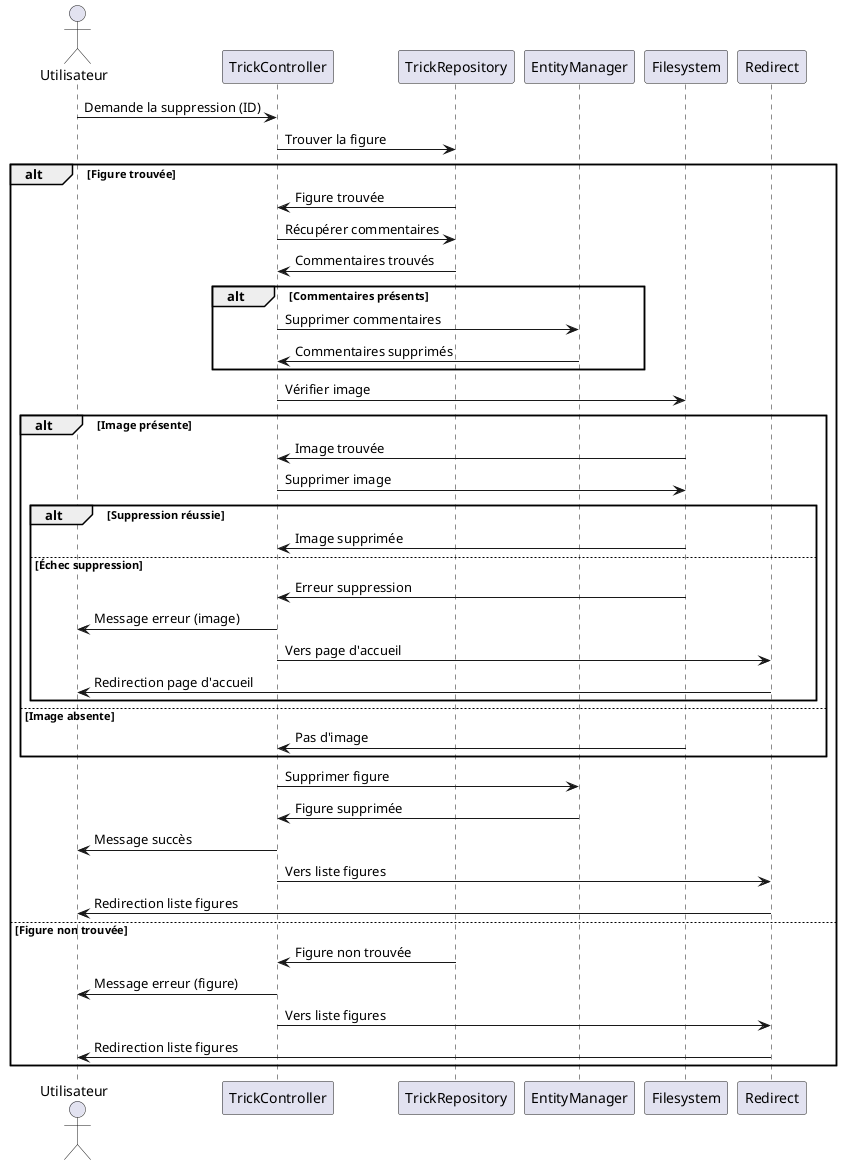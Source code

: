 @startuml
actor Utilisateur

participant "TrickController" as Controleur
participant "TrickRepository" as RepoTrick
participant "EntityManager" as Gestionnaire
participant "Filesystem" as Fichiers
participant "Redirect" as Redirection

Utilisateur -> Controleur: Demande la suppression (ID)
Controleur -> RepoTrick: Trouver la figure
alt Figure trouvée
    RepoTrick -> Controleur: Figure trouvée
    Controleur -> RepoTrick: Récupérer commentaires
    RepoTrick -> Controleur: Commentaires trouvés

    alt Commentaires présents
        Controleur -> Gestionnaire: Supprimer commentaires
        Gestionnaire -> Controleur: Commentaires supprimés
    end

    Controleur -> Fichiers: Vérifier image
    alt Image présente
        Fichiers -> Controleur: Image trouvée
        Controleur -> Fichiers: Supprimer image
        alt Suppression réussie
            Fichiers -> Controleur: Image supprimée
        else Échec suppression
            Fichiers -> Controleur: Erreur suppression
            Controleur -> Utilisateur: Message erreur (image)
            Controleur -> Redirection: Vers page d'accueil
            Redirection -> Utilisateur: Redirection page d'accueil
        end
    else Image absente
        Fichiers -> Controleur: Pas d'image
    end

    Controleur -> Gestionnaire: Supprimer figure
    Gestionnaire -> Controleur: Figure supprimée
    Controleur -> Utilisateur: Message succès
    Controleur -> Redirection: Vers liste figures
    Redirection -> Utilisateur: Redirection liste figures

else Figure non trouvée
    RepoTrick -> Controleur: Figure non trouvée
    Controleur -> Utilisateur: Message erreur (figure)
    Controleur -> Redirection: Vers liste figures
    Redirection -> Utilisateur: Redirection liste figures
end

@enduml

